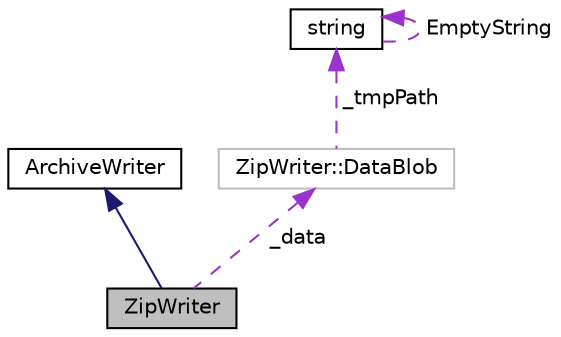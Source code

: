 digraph "ZipWriter"
{
  edge [fontname="Helvetica",fontsize="10",labelfontname="Helvetica",labelfontsize="10"];
  node [fontname="Helvetica",fontsize="10",shape=record];
  Node1 [label="ZipWriter",height=0.2,width=0.4,color="black", fillcolor="grey75", style="filled" fontcolor="black"];
  Node2 -> Node1 [dir="back",color="midnightblue",fontsize="10",style="solid",fontname="Helvetica"];
  Node2 [label="ArchiveWriter",height=0.2,width=0.4,color="black", fillcolor="white", style="filled",URL="$class_archive_writer.xhtml"];
  Node3 -> Node1 [dir="back",color="darkorchid3",fontsize="10",style="dashed",label=" _data" ,fontname="Helvetica"];
  Node3 [label="ZipWriter::DataBlob",height=0.2,width=0.4,color="grey75", fillcolor="white", style="filled"];
  Node4 -> Node3 [dir="back",color="darkorchid3",fontsize="10",style="dashed",label=" _tmpPath" ,fontname="Helvetica"];
  Node4 [label="string",height=0.2,width=0.4,color="black", fillcolor="white", style="filled",URL="$classstring.xhtml"];
  Node4 -> Node4 [dir="back",color="darkorchid3",fontsize="10",style="dashed",label=" EmptyString" ,fontname="Helvetica"];
}
